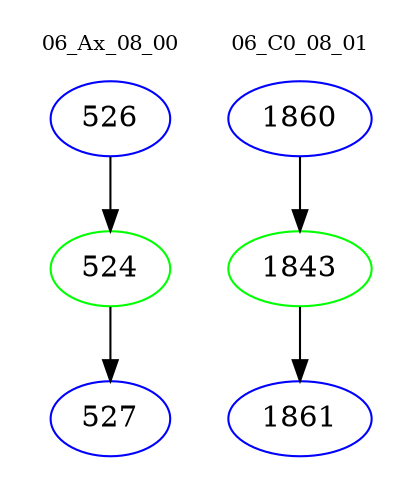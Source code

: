 digraph{
subgraph cluster_0 {
color = white
label = "06_Ax_08_00";
fontsize=10;
T0_526 [label="526", color="blue"]
T0_526 -> T0_524 [color="black"]
T0_524 [label="524", color="green"]
T0_524 -> T0_527 [color="black"]
T0_527 [label="527", color="blue"]
}
subgraph cluster_1 {
color = white
label = "06_C0_08_01";
fontsize=10;
T1_1860 [label="1860", color="blue"]
T1_1860 -> T1_1843 [color="black"]
T1_1843 [label="1843", color="green"]
T1_1843 -> T1_1861 [color="black"]
T1_1861 [label="1861", color="blue"]
}
}
